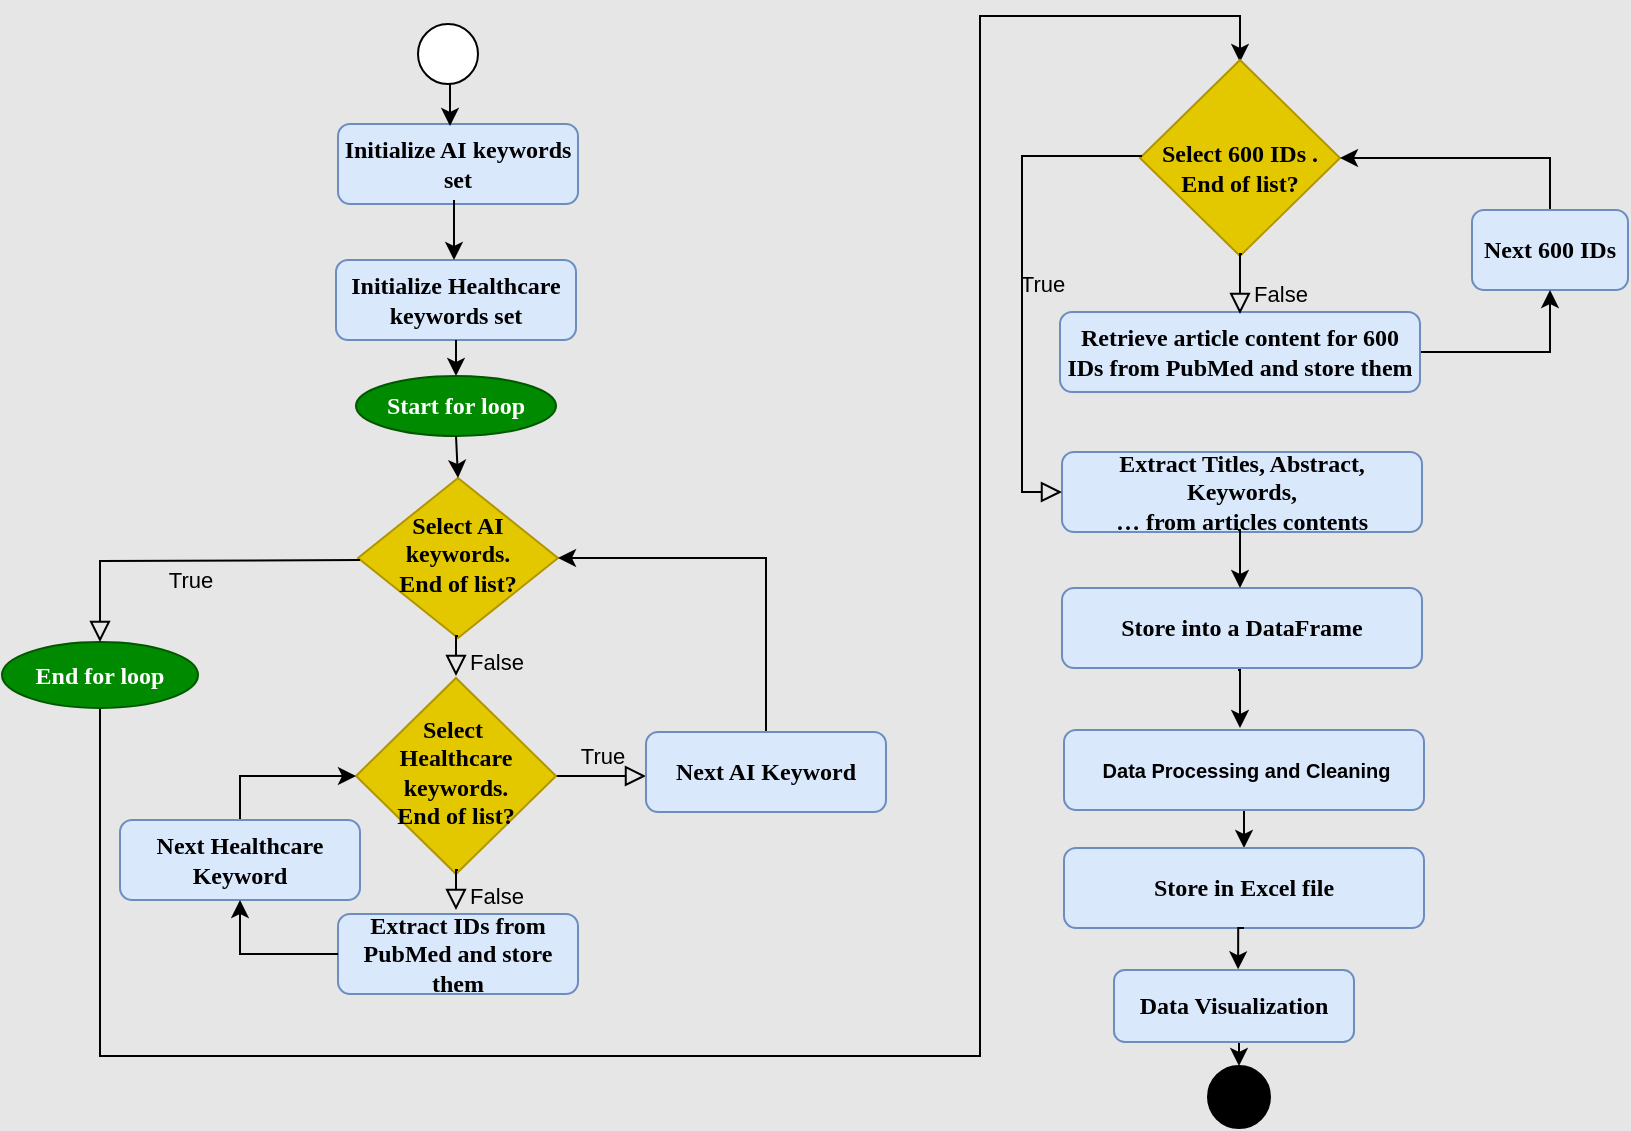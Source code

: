 <mxfile version="24.7.1" type="github">
  <diagram id="C5RBs43oDa-KdzZeNtuy" name="Page-1">
    <mxGraphModel dx="786" dy="433" grid="1" gridSize="10" guides="1" tooltips="1" connect="1" arrows="1" fold="1" page="1" pageScale="1" pageWidth="827" pageHeight="1169" background="#E6E6E6" math="0" shadow="0">
      <root>
        <mxCell id="WIyWlLk6GJQsqaUBKTNV-0" />
        <mxCell id="WIyWlLk6GJQsqaUBKTNV-1" parent="WIyWlLk6GJQsqaUBKTNV-0" />
        <mxCell id="WIyWlLk6GJQsqaUBKTNV-3" value="&lt;p style=&quot;margin-top: 0pt; margin-bottom: 0pt; margin-left: 0in; direction: ltr; unicode-bidi: embed; word-break: normal;&quot;&gt;&lt;span style=&quot;font-family: Calibri; font-weight: bold;&quot;&gt;&lt;font style=&quot;font-size: 12px;&quot;&gt;Initialize Healthcare keywords set&lt;/font&gt;&lt;/span&gt;&lt;/p&gt;" style="rounded=1;whiteSpace=wrap;html=1;fontSize=12;glass=0;strokeWidth=1;shadow=0;fillColor=#dae8fc;strokeColor=#6c8ebf;" parent="WIyWlLk6GJQsqaUBKTNV-1" vertex="1">
          <mxGeometry x="175" y="132" width="120" height="40" as="geometry" />
        </mxCell>
        <mxCell id="WIyWlLk6GJQsqaUBKTNV-6" value="&lt;p style=&quot;margin-top: 0pt; margin-bottom: 0pt; margin-left: 0in; direction: ltr; unicode-bidi: embed; word-break: normal;&quot;&gt;&lt;span style=&quot;font-family: Calibri; font-weight: bold;&quot;&gt;&lt;font style=&quot;font-size: 12px;&quot;&gt;Select AI keywords.&lt;/font&gt;&lt;/span&gt;&lt;/p&gt;&lt;p style=&quot;margin-top: 0pt; margin-bottom: 0pt; margin-left: 0in; direction: ltr; unicode-bidi: embed; word-break: normal;&quot;&gt;&lt;span style=&quot;font-family: Calibri; font-weight: bold;&quot;&gt;&lt;font style=&quot;font-size: 12px;&quot;&gt;End of list?&lt;/font&gt;&lt;/span&gt;&lt;/p&gt;" style="rhombus;whiteSpace=wrap;html=1;shadow=0;fontFamily=Helvetica;fontSize=12;align=center;strokeWidth=1;spacing=6;spacingTop=-4;fillColor=#e3c800;fontColor=#000000;strokeColor=#B09500;" parent="WIyWlLk6GJQsqaUBKTNV-1" vertex="1">
          <mxGeometry x="186" y="241" width="100" height="80" as="geometry" />
        </mxCell>
        <mxCell id="WIyWlLk6GJQsqaUBKTNV-9" value="True" style="edgeStyle=orthogonalEdgeStyle;rounded=0;html=1;jettySize=auto;orthogonalLoop=1;fontSize=11;endArrow=block;endFill=0;endSize=8;strokeWidth=1;shadow=0;labelBackgroundColor=none;" parent="WIyWlLk6GJQsqaUBKTNV-1" source="WIyWlLk6GJQsqaUBKTNV-10" target="WIyWlLk6GJQsqaUBKTNV-12" edge="1">
          <mxGeometry y="10" relative="1" as="geometry">
            <mxPoint as="offset" />
            <Array as="points">
              <mxPoint x="320" y="390" />
              <mxPoint x="320" y="390" />
            </Array>
          </mxGeometry>
        </mxCell>
        <mxCell id="WIyWlLk6GJQsqaUBKTNV-10" value="&lt;p style=&quot;margin-top: 0pt; margin-bottom: 0pt; margin-left: 0in; direction: ltr; unicode-bidi: embed; word-break: normal;&quot;&gt;&lt;span style=&quot;font-family: Calibri; font-weight: bold;&quot;&gt;&lt;font style=&quot;font-size: 12px;&quot;&gt;Select&amp;nbsp;&lt;/font&gt;&lt;/span&gt;&lt;/p&gt;&lt;p style=&quot;margin-top: 0pt; margin-bottom: 0pt; margin-left: 0in; direction: ltr; unicode-bidi: embed; word-break: normal;&quot;&gt;&lt;span style=&quot;font-family: Calibri; font-weight: bold;&quot;&gt;&lt;font style=&quot;font-size: 12px;&quot;&gt;Healthcare keywords.&lt;/font&gt;&lt;/span&gt;&lt;/p&gt;&lt;p style=&quot;margin-top: 0pt; margin-bottom: 0pt; margin-left: 0in; direction: ltr; unicode-bidi: embed; word-break: normal;&quot;&gt;&lt;span style=&quot;font-family: Calibri; font-weight: bold;&quot;&gt;&lt;font style=&quot;font-size: 12px;&quot;&gt;End of list?&lt;/font&gt;&lt;/span&gt;&lt;/p&gt;" style="rhombus;whiteSpace=wrap;html=1;shadow=0;fontFamily=Helvetica;fontSize=12;align=center;strokeWidth=1;spacing=6;spacingTop=-4;fillColor=#e3c800;fontColor=#000000;strokeColor=#B09500;" parent="WIyWlLk6GJQsqaUBKTNV-1" vertex="1">
          <mxGeometry x="185" y="341" width="100" height="98" as="geometry" />
        </mxCell>
        <mxCell id="WIyWlLk6GJQsqaUBKTNV-11" value="&lt;p style=&quot;margin-top: 0pt; margin-bottom: 0pt; margin-left: 0in; direction: ltr; unicode-bidi: embed; word-break: normal;&quot;&gt;&lt;span style=&quot;font-family: Calibri; font-weight: bold;&quot;&gt;&lt;font style=&quot;font-size: 12px;&quot;&gt;Extract IDs from PubMed and store&lt;br/&gt;them&lt;/font&gt;&lt;/span&gt;&lt;/p&gt;" style="rounded=1;whiteSpace=wrap;html=1;fontSize=12;glass=0;strokeWidth=1;shadow=0;fillColor=#dae8fc;strokeColor=#6c8ebf;" parent="WIyWlLk6GJQsqaUBKTNV-1" vertex="1">
          <mxGeometry x="176" y="459" width="120" height="40" as="geometry" />
        </mxCell>
        <mxCell id="wZqffkMJ2ituIeMjyzKD-14" style="edgeStyle=orthogonalEdgeStyle;rounded=0;orthogonalLoop=1;jettySize=auto;html=1;exitX=0.5;exitY=0;exitDx=0;exitDy=0;entryX=1;entryY=0.5;entryDx=0;entryDy=0;" parent="WIyWlLk6GJQsqaUBKTNV-1" source="WIyWlLk6GJQsqaUBKTNV-12" target="WIyWlLk6GJQsqaUBKTNV-6" edge="1">
          <mxGeometry relative="1" as="geometry" />
        </mxCell>
        <mxCell id="WIyWlLk6GJQsqaUBKTNV-12" value="&lt;p style=&quot;margin-top: 0pt; margin-bottom: 0pt; margin-left: 0in; direction: ltr; unicode-bidi: embed; word-break: normal;&quot;&gt;&lt;span style=&quot;font-family: Calibri; font-weight: bold;&quot;&gt;&lt;font style=&quot;font-size: 12px;&quot;&gt;Next AI Keyword&lt;/font&gt;&lt;/span&gt;&lt;/p&gt;" style="rounded=1;whiteSpace=wrap;html=1;fontSize=12;glass=0;strokeWidth=1;shadow=0;fillColor=#dae8fc;strokeColor=#6c8ebf;" parent="WIyWlLk6GJQsqaUBKTNV-1" vertex="1">
          <mxGeometry x="330" y="368" width="120" height="40" as="geometry" />
        </mxCell>
        <mxCell id="AdelypCkZsyUj6Ug60hP-0" value="&lt;p style=&quot;margin-top: 0pt; margin-bottom: 0pt; margin-left: 0in; direction: ltr; unicode-bidi: embed; word-break: normal;&quot;&gt;&lt;span style=&quot;font-family: Calibri; font-weight: bold;&quot;&gt;&lt;font style=&quot;font-size: 12px;&quot;&gt;Initialize AI keywords set&lt;/font&gt;&lt;/span&gt;&lt;/p&gt;" style="rounded=1;whiteSpace=wrap;html=1;fontSize=12;glass=0;strokeWidth=1;shadow=0;align=center;fillColor=#dae8fc;strokeColor=#6c8ebf;" parent="WIyWlLk6GJQsqaUBKTNV-1" vertex="1">
          <mxGeometry x="176" y="64" width="120" height="40" as="geometry" />
        </mxCell>
        <mxCell id="AdelypCkZsyUj6Ug60hP-2" value="" style="edgeStyle=orthogonalEdgeStyle;rounded=0;orthogonalLoop=1;jettySize=auto;html=1;" parent="WIyWlLk6GJQsqaUBKTNV-1" edge="1">
          <mxGeometry relative="1" as="geometry">
            <mxPoint x="234" y="102" as="sourcePoint" />
            <mxPoint x="234" y="132" as="targetPoint" />
          </mxGeometry>
        </mxCell>
        <mxCell id="AdelypCkZsyUj6Ug60hP-3" value="" style="ellipse;whiteSpace=wrap;html=1;aspect=fixed;" parent="WIyWlLk6GJQsqaUBKTNV-1" vertex="1">
          <mxGeometry x="216" y="14" width="30" height="30" as="geometry" />
        </mxCell>
        <mxCell id="AdelypCkZsyUj6Ug60hP-4" value="" style="edgeStyle=orthogonalEdgeStyle;rounded=0;orthogonalLoop=1;jettySize=auto;html=1;exitX=0.5;exitY=1;exitDx=0;exitDy=0;" parent="WIyWlLk6GJQsqaUBKTNV-1" source="AdelypCkZsyUj6Ug60hP-3" edge="1">
          <mxGeometry relative="1" as="geometry">
            <mxPoint x="232" y="50" as="sourcePoint" />
            <mxPoint x="232" y="65" as="targetPoint" />
          </mxGeometry>
        </mxCell>
        <mxCell id="AdelypCkZsyUj6Ug60hP-7" value="" style="endArrow=classic;html=1;rounded=0;exitX=0.5;exitY=1;exitDx=0;exitDy=0;" parent="WIyWlLk6GJQsqaUBKTNV-1" source="WIyWlLk6GJQsqaUBKTNV-3" target="AdelypCkZsyUj6Ug60hP-8" edge="1">
          <mxGeometry width="50" height="50" relative="1" as="geometry">
            <mxPoint x="265" y="270" as="sourcePoint" />
            <mxPoint x="235" y="200" as="targetPoint" />
          </mxGeometry>
        </mxCell>
        <mxCell id="AdelypCkZsyUj6Ug60hP-8" value="&lt;p style=&quot;language:en-US;margin-top:0pt;margin-bottom:0pt;margin-left:0in;&lt;br/&gt;text-align:left;direction:ltr;unicode-bidi:embed;mso-line-break-override:none;&lt;br/&gt;word-break:normal;punctuation-wrap:hanging&quot;&gt;&lt;span style=&quot;font-family: Calibri;&quot;&gt;&lt;font style=&quot;font-size: 12px;&quot;&gt;&lt;b&gt;Start for loop&lt;/b&gt;&lt;/font&gt;&lt;/span&gt;&lt;/p&gt;" style="ellipse;whiteSpace=wrap;html=1;fillColor=#008a00;fontColor=#ffffff;strokeColor=#005700;" parent="WIyWlLk6GJQsqaUBKTNV-1" vertex="1">
          <mxGeometry x="185" y="190" width="100" height="30" as="geometry" />
        </mxCell>
        <mxCell id="AdelypCkZsyUj6Ug60hP-9" value="" style="endArrow=classic;html=1;rounded=0;entryX=0.5;entryY=0;entryDx=0;entryDy=0;exitX=0.5;exitY=1;exitDx=0;exitDy=0;" parent="WIyWlLk6GJQsqaUBKTNV-1" source="AdelypCkZsyUj6Ug60hP-8" target="WIyWlLk6GJQsqaUBKTNV-6" edge="1">
          <mxGeometry width="50" height="50" relative="1" as="geometry">
            <mxPoint x="265" y="270" as="sourcePoint" />
            <mxPoint x="315" y="220" as="targetPoint" />
          </mxGeometry>
        </mxCell>
        <mxCell id="wZqffkMJ2ituIeMjyzKD-0" value="False" style="rounded=0;html=1;jettySize=auto;orthogonalLoop=1;fontSize=11;endArrow=block;endFill=0;endSize=8;strokeWidth=1;shadow=0;labelBackgroundColor=none;edgeStyle=orthogonalEdgeStyle;" parent="WIyWlLk6GJQsqaUBKTNV-1" edge="1">
          <mxGeometry x="0.333" y="20" relative="1" as="geometry">
            <mxPoint as="offset" />
            <mxPoint x="236" y="320" as="sourcePoint" />
            <mxPoint x="235" y="340" as="targetPoint" />
          </mxGeometry>
        </mxCell>
        <mxCell id="wZqffkMJ2ituIeMjyzKD-12" style="edgeStyle=orthogonalEdgeStyle;rounded=0;orthogonalLoop=1;jettySize=auto;html=1;exitX=0.5;exitY=0;exitDx=0;exitDy=0;entryX=0;entryY=0.5;entryDx=0;entryDy=0;" parent="WIyWlLk6GJQsqaUBKTNV-1" source="wZqffkMJ2ituIeMjyzKD-1" target="WIyWlLk6GJQsqaUBKTNV-10" edge="1">
          <mxGeometry relative="1" as="geometry" />
        </mxCell>
        <mxCell id="wZqffkMJ2ituIeMjyzKD-1" value="&lt;p style=&quot;margin-top: 0pt; margin-bottom: 0pt; margin-left: 0in; direction: ltr; unicode-bidi: embed; word-break: normal;&quot;&gt;&lt;span style=&quot;font-family: Calibri; font-weight: bold;&quot;&gt;&lt;font style=&quot;font-size: 12px;&quot;&gt;Next Healthcare Keyword&lt;/font&gt;&lt;/span&gt;&lt;/p&gt;" style="rounded=1;whiteSpace=wrap;html=1;fontSize=12;glass=0;strokeWidth=1;shadow=0;fillColor=#dae8fc;strokeColor=#6c8ebf;" parent="WIyWlLk6GJQsqaUBKTNV-1" vertex="1">
          <mxGeometry x="67" y="412" width="120" height="40" as="geometry" />
        </mxCell>
        <mxCell id="wZqffkMJ2ituIeMjyzKD-5" value="False" style="rounded=0;html=1;jettySize=auto;orthogonalLoop=1;fontSize=11;endArrow=block;endFill=0;endSize=8;strokeWidth=1;shadow=0;labelBackgroundColor=none;edgeStyle=orthogonalEdgeStyle;" parent="WIyWlLk6GJQsqaUBKTNV-1" edge="1">
          <mxGeometry x="0.333" y="20" relative="1" as="geometry">
            <mxPoint as="offset" />
            <mxPoint x="236" y="437" as="sourcePoint" />
            <mxPoint x="235" y="457" as="targetPoint" />
          </mxGeometry>
        </mxCell>
        <mxCell id="wZqffkMJ2ituIeMjyzKD-7" style="edgeStyle=orthogonalEdgeStyle;rounded=0;orthogonalLoop=1;jettySize=auto;html=1;exitX=0;exitY=0.5;exitDx=0;exitDy=0;entryX=0.5;entryY=1;entryDx=0;entryDy=0;" parent="WIyWlLk6GJQsqaUBKTNV-1" source="WIyWlLk6GJQsqaUBKTNV-11" target="wZqffkMJ2ituIeMjyzKD-1" edge="1">
          <mxGeometry relative="1" as="geometry" />
        </mxCell>
        <mxCell id="wZqffkMJ2ituIeMjyzKD-21" style="edgeStyle=orthogonalEdgeStyle;rounded=0;orthogonalLoop=1;jettySize=auto;html=1;exitX=0.5;exitY=1;exitDx=0;exitDy=0;" parent="WIyWlLk6GJQsqaUBKTNV-1" source="wZqffkMJ2ituIeMjyzKD-15" edge="1">
          <mxGeometry relative="1" as="geometry">
            <mxPoint x="627" y="32.98" as="targetPoint" />
            <Array as="points">
              <mxPoint x="57" y="530" />
              <mxPoint x="497" y="530" />
              <mxPoint x="497" y="10" />
              <mxPoint x="627" y="10" />
            </Array>
          </mxGeometry>
        </mxCell>
        <mxCell id="wZqffkMJ2ituIeMjyzKD-15" value="&lt;p style=&quot;language:en-US;margin-top:0pt;margin-bottom:0pt;margin-left:0in;&lt;br/&gt;text-align:left;direction:ltr;unicode-bidi:embed;mso-line-break-override:none;&lt;br/&gt;word-break:normal;punctuation-wrap:hanging&quot;&gt;&lt;span style=&quot;font-family: Calibri;&quot;&gt;&lt;b style=&quot;&quot;&gt;&lt;font style=&quot;font-size: 12px;&quot;&gt;End for loop&lt;/font&gt;&lt;/b&gt;&lt;/span&gt;&lt;/p&gt;" style="ellipse;whiteSpace=wrap;html=1;fillColor=#008a00;fontColor=#ffffff;strokeColor=#005700;" parent="WIyWlLk6GJQsqaUBKTNV-1" vertex="1">
          <mxGeometry x="8" y="323" width="98" height="33" as="geometry" />
        </mxCell>
        <mxCell id="wZqffkMJ2ituIeMjyzKD-16" value="True" style="edgeStyle=orthogonalEdgeStyle;rounded=0;html=1;jettySize=auto;orthogonalLoop=1;fontSize=11;endArrow=block;endFill=0;endSize=8;strokeWidth=1;shadow=0;labelBackgroundColor=none;entryX=0.5;entryY=0;entryDx=0;entryDy=0;" parent="WIyWlLk6GJQsqaUBKTNV-1" target="wZqffkMJ2ituIeMjyzKD-15" edge="1">
          <mxGeometry y="10" relative="1" as="geometry">
            <mxPoint as="offset" />
            <mxPoint x="187" y="282" as="sourcePoint" />
            <mxPoint x="67" y="310" as="targetPoint" />
          </mxGeometry>
        </mxCell>
        <mxCell id="wZqffkMJ2ituIeMjyzKD-17" value="&lt;p style=&quot;margin-top: 0pt; margin-bottom: 0pt; margin-left: 0in; direction: ltr; unicode-bidi: embed; word-break: normal;&quot;&gt;&lt;span style=&quot;font-family: Calibri; font-weight: bold;&quot;&gt;&lt;font style=&quot;font-size: 12px;&quot;&gt;&lt;br&gt;&lt;/font&gt;&lt;/span&gt;&lt;/p&gt;&lt;p style=&quot;margin-top: 0pt; margin-bottom: 0pt; margin-left: 0in; direction: ltr; unicode-bidi: embed; word-break: normal;&quot;&gt;&lt;span style=&quot;font-family: Calibri; font-weight: bold;&quot;&gt;&lt;font style=&quot;font-size: 12px;&quot;&gt;Select 600 IDs .&lt;/font&gt;&lt;/span&gt;&lt;/p&gt;&lt;p style=&quot;margin-top: 0pt; margin-bottom: 0pt; margin-left: 0in; direction: ltr; unicode-bidi: embed; word-break: normal;&quot;&gt;&lt;span style=&quot;font-family: Calibri; font-weight: bold; background-color: initial;&quot;&gt;End of list?&lt;/span&gt;&lt;br&gt;&lt;/p&gt;" style="rhombus;whiteSpace=wrap;html=1;shadow=0;fontFamily=Helvetica;fontSize=12;align=center;strokeWidth=1;spacing=6;spacingTop=-4;fillColor=#e3c800;fontColor=#000000;strokeColor=#B09500;" parent="WIyWlLk6GJQsqaUBKTNV-1" vertex="1">
          <mxGeometry x="577" y="32" width="100" height="98" as="geometry" />
        </mxCell>
        <mxCell id="wZqffkMJ2ituIeMjyzKD-22" style="edgeStyle=orthogonalEdgeStyle;rounded=0;orthogonalLoop=1;jettySize=auto;html=1;exitX=0.5;exitY=1;exitDx=0;exitDy=0;" parent="WIyWlLk6GJQsqaUBKTNV-1" source="wZqffkMJ2ituIeMjyzKD-17" target="wZqffkMJ2ituIeMjyzKD-17" edge="1">
          <mxGeometry relative="1" as="geometry" />
        </mxCell>
        <mxCell id="wZqffkMJ2ituIeMjyzKD-37" style="edgeStyle=orthogonalEdgeStyle;rounded=0;orthogonalLoop=1;jettySize=auto;html=1;exitX=0.5;exitY=0;exitDx=0;exitDy=0;entryX=1;entryY=0.5;entryDx=0;entryDy=0;" parent="WIyWlLk6GJQsqaUBKTNV-1" source="wZqffkMJ2ituIeMjyzKD-23" target="wZqffkMJ2ituIeMjyzKD-17" edge="1">
          <mxGeometry relative="1" as="geometry" />
        </mxCell>
        <mxCell id="wZqffkMJ2ituIeMjyzKD-23" value="&lt;p style=&quot;margin-top: 0pt; margin-bottom: 0pt; margin-left: 0in; direction: ltr; unicode-bidi: embed; word-break: normal;&quot;&gt;&lt;span style=&quot;font-family: Calibri; font-weight: bold;&quot;&gt;&lt;font style=&quot;font-size: 12px;&quot;&gt;Next 600 IDs&lt;/font&gt;&lt;/span&gt;&lt;/p&gt;" style="rounded=1;whiteSpace=wrap;html=1;fontSize=12;glass=0;strokeWidth=1;shadow=0;fillColor=#dae8fc;strokeColor=#6c8ebf;" parent="WIyWlLk6GJQsqaUBKTNV-1" vertex="1">
          <mxGeometry x="743" y="107" width="78" height="40" as="geometry" />
        </mxCell>
        <mxCell id="wZqffkMJ2ituIeMjyzKD-35" style="edgeStyle=orthogonalEdgeStyle;rounded=0;orthogonalLoop=1;jettySize=auto;html=1;exitX=1;exitY=0.5;exitDx=0;exitDy=0;entryX=0.5;entryY=1;entryDx=0;entryDy=0;" parent="WIyWlLk6GJQsqaUBKTNV-1" source="wZqffkMJ2ituIeMjyzKD-24" target="wZqffkMJ2ituIeMjyzKD-23" edge="1">
          <mxGeometry relative="1" as="geometry" />
        </mxCell>
        <mxCell id="wZqffkMJ2ituIeMjyzKD-24" value="&lt;p style=&quot;margin-top: 0pt; margin-bottom: 0pt; margin-left: 0in; direction: ltr; unicode-bidi: embed; word-break: normal;&quot;&gt;&lt;span style=&quot;font-family: Calibri; font-weight: bold;&quot;&gt;&lt;font style=&quot;font-size: 12px;&quot;&gt;Retrieve article content for 600&lt;br/&gt;IDs from PubMed and store them&lt;/font&gt;&lt;/span&gt;&lt;/p&gt;" style="rounded=1;whiteSpace=wrap;html=1;fontSize=12;glass=0;strokeWidth=1;shadow=0;fillColor=#dae8fc;strokeColor=#6c8ebf;" parent="WIyWlLk6GJQsqaUBKTNV-1" vertex="1">
          <mxGeometry x="537" y="158" width="180" height="40" as="geometry" />
        </mxCell>
        <mxCell id="wZqffkMJ2ituIeMjyzKD-25" value="False" style="rounded=0;html=1;jettySize=auto;orthogonalLoop=1;fontSize=11;endArrow=block;endFill=0;endSize=8;strokeWidth=1;shadow=0;labelBackgroundColor=none;edgeStyle=orthogonalEdgeStyle;entryX=0.5;entryY=0;entryDx=0;entryDy=0;" parent="WIyWlLk6GJQsqaUBKTNV-1" edge="1">
          <mxGeometry x="0.333" y="20" relative="1" as="geometry">
            <mxPoint as="offset" />
            <mxPoint x="628" y="129" as="sourcePoint" />
            <mxPoint x="627" y="159" as="targetPoint" />
          </mxGeometry>
        </mxCell>
        <mxCell id="wZqffkMJ2ituIeMjyzKD-38" value="&lt;p style=&quot;margin-top: 0pt; margin-bottom: 0pt; margin-left: 0in; direction: ltr; unicode-bidi: embed; word-break: normal;&quot;&gt;&lt;span style=&quot;font-family: Calibri; font-weight: bold;&quot;&gt;&lt;font style=&quot;font-size: 12px;&quot;&gt;Extract Titles, Abstract, Keywords,&lt;br/&gt;… from articles contents&lt;/font&gt;&lt;/span&gt;&lt;/p&gt;" style="rounded=1;whiteSpace=wrap;html=1;fontSize=12;glass=0;strokeWidth=1;shadow=0;fillColor=#dae8fc;strokeColor=#6c8ebf;" parent="WIyWlLk6GJQsqaUBKTNV-1" vertex="1">
          <mxGeometry x="538" y="228" width="180" height="40" as="geometry" />
        </mxCell>
        <mxCell id="wZqffkMJ2ituIeMjyzKD-39" value="True" style="edgeStyle=orthogonalEdgeStyle;rounded=0;html=1;jettySize=auto;orthogonalLoop=1;fontSize=11;endArrow=block;endFill=0;endSize=8;strokeWidth=1;shadow=0;labelBackgroundColor=none;entryX=0;entryY=0.5;entryDx=0;entryDy=0;" parent="WIyWlLk6GJQsqaUBKTNV-1" source="wZqffkMJ2ituIeMjyzKD-17" target="wZqffkMJ2ituIeMjyzKD-38" edge="1">
          <mxGeometry y="10" relative="1" as="geometry">
            <mxPoint as="offset" />
            <mxPoint x="571" y="83" as="sourcePoint" />
            <mxPoint x="621" y="180" as="targetPoint" />
            <Array as="points">
              <mxPoint x="518" y="80" />
              <mxPoint x="518" y="248" />
            </Array>
          </mxGeometry>
        </mxCell>
        <mxCell id="wZqffkMJ2ituIeMjyzKD-43" value="&lt;p style=&quot;margin-top: 0pt; margin-bottom: 0pt; margin-left: 0in; direction: ltr; unicode-bidi: embed; word-break: normal;&quot;&gt;&lt;span style=&quot;font-family: Calibri; font-weight: bold;&quot;&gt;&lt;font style=&quot;font-size: 12px;&quot;&gt;Store into a DataFrame&lt;/font&gt;&lt;/span&gt;&lt;/p&gt;" style="rounded=1;whiteSpace=wrap;html=1;fontSize=12;glass=0;strokeWidth=1;shadow=0;fillColor=#dae8fc;strokeColor=#6c8ebf;" parent="WIyWlLk6GJQsqaUBKTNV-1" vertex="1">
          <mxGeometry x="538" y="296" width="180" height="40" as="geometry" />
        </mxCell>
        <mxCell id="wZqffkMJ2ituIeMjyzKD-44" style="edgeStyle=orthogonalEdgeStyle;rounded=0;orthogonalLoop=1;jettySize=auto;html=1;exitX=0.5;exitY=1;exitDx=0;exitDy=0;entryX=0.5;entryY=0;entryDx=0;entryDy=0;" parent="WIyWlLk6GJQsqaUBKTNV-1" edge="1">
          <mxGeometry relative="1" as="geometry">
            <mxPoint x="626" y="337" as="sourcePoint" />
            <mxPoint x="627" y="366" as="targetPoint" />
          </mxGeometry>
        </mxCell>
        <mxCell id="oLhfR5bqaPDUgaWc5Oou-3" style="edgeStyle=orthogonalEdgeStyle;rounded=0;orthogonalLoop=1;jettySize=auto;html=1;exitX=0.5;exitY=1;exitDx=0;exitDy=0;entryX=0.5;entryY=0;entryDx=0;entryDy=0;" edge="1" parent="WIyWlLk6GJQsqaUBKTNV-1" source="wZqffkMJ2ituIeMjyzKD-45" target="wZqffkMJ2ituIeMjyzKD-47">
          <mxGeometry relative="1" as="geometry" />
        </mxCell>
        <mxCell id="wZqffkMJ2ituIeMjyzKD-45" value="&lt;p style=&quot;margin-top: 0pt; margin-bottom: 0pt; margin-left: 0in; direction: ltr; unicode-bidi: embed; word-break: normal;&quot;&gt;&lt;font style=&quot;font-size: 10px;&quot;&gt;&lt;span style=&quot;font-family: Calibri; font-weight: bold;&quot;&gt;&lt;font style=&quot;&quot;&gt;&amp;nbsp;&lt;/font&gt;&lt;/span&gt;&lt;b style=&quot;background-color: initial;&quot;&gt;Data Processing and Cleaning&lt;/b&gt;&lt;/font&gt;&lt;/p&gt;" style="rounded=1;whiteSpace=wrap;html=1;fontSize=12;glass=0;strokeWidth=1;shadow=0;fillColor=#dae8fc;strokeColor=#6c8ebf;" parent="WIyWlLk6GJQsqaUBKTNV-1" vertex="1">
          <mxGeometry x="539" y="367" width="180" height="40" as="geometry" />
        </mxCell>
        <mxCell id="wZqffkMJ2ituIeMjyzKD-47" value="&lt;p style=&quot;margin-top: 0pt; margin-bottom: 0pt; margin-left: 0in; direction: ltr; unicode-bidi: embed; word-break: normal;&quot;&gt;&lt;span style=&quot;font-family: Calibri; font-weight: 700; background-color: initial;&quot;&gt;Store in Excel file&lt;/span&gt;&lt;/p&gt;" style="rounded=1;whiteSpace=wrap;html=1;fontSize=12;glass=0;strokeWidth=1;shadow=0;fillColor=#dae8fc;strokeColor=#6c8ebf;" parent="WIyWlLk6GJQsqaUBKTNV-1" vertex="1">
          <mxGeometry x="539" y="426" width="180" height="40" as="geometry" />
        </mxCell>
        <mxCell id="wZqffkMJ2ituIeMjyzKD-51" style="edgeStyle=orthogonalEdgeStyle;rounded=0;orthogonalLoop=1;jettySize=auto;html=1;exitX=0.5;exitY=1;exitDx=0;exitDy=0;entryX=0.5;entryY=0;entryDx=0;entryDy=0;" parent="WIyWlLk6GJQsqaUBKTNV-1" edge="1">
          <mxGeometry relative="1" as="geometry">
            <mxPoint x="626" y="267" as="sourcePoint" />
            <mxPoint x="627" y="296" as="targetPoint" />
          </mxGeometry>
        </mxCell>
        <mxCell id="wZqffkMJ2ituIeMjyzKD-52" value="" style="ellipse;whiteSpace=wrap;html=1;aspect=fixed;fillColor=#000000;" parent="WIyWlLk6GJQsqaUBKTNV-1" vertex="1">
          <mxGeometry x="611" y="535" width="31" height="31" as="geometry" />
        </mxCell>
        <mxCell id="oLhfR5bqaPDUgaWc5Oou-4" style="edgeStyle=orthogonalEdgeStyle;rounded=0;orthogonalLoop=1;jettySize=auto;html=1;exitX=0.5;exitY=1;exitDx=0;exitDy=0;entryX=0.467;entryY=0.067;entryDx=0;entryDy=0;entryPerimeter=0;" edge="1" parent="WIyWlLk6GJQsqaUBKTNV-1" source="wZqffkMJ2ituIeMjyzKD-47">
          <mxGeometry relative="1" as="geometry">
            <mxPoint x="626.06" y="486.68" as="targetPoint" />
          </mxGeometry>
        </mxCell>
        <mxCell id="oLhfR5bqaPDUgaWc5Oou-8" style="edgeStyle=orthogonalEdgeStyle;rounded=0;orthogonalLoop=1;jettySize=auto;html=1;exitX=0.5;exitY=1;exitDx=0;exitDy=0;entryX=0.5;entryY=0;entryDx=0;entryDy=0;" edge="1" parent="WIyWlLk6GJQsqaUBKTNV-1" source="oLhfR5bqaPDUgaWc5Oou-6" target="wZqffkMJ2ituIeMjyzKD-52">
          <mxGeometry relative="1" as="geometry" />
        </mxCell>
        <mxCell id="oLhfR5bqaPDUgaWc5Oou-6" value="&lt;span style=&quot;font-family: Calibri; font-weight: 700;&quot;&gt;Data Visualization&lt;/span&gt;" style="rounded=1;whiteSpace=wrap;html=1;fillColor=#dae8fc;strokeColor=#6c8ebf;" vertex="1" parent="WIyWlLk6GJQsqaUBKTNV-1">
          <mxGeometry x="564" y="487" width="120" height="36" as="geometry" />
        </mxCell>
      </root>
    </mxGraphModel>
  </diagram>
</mxfile>
